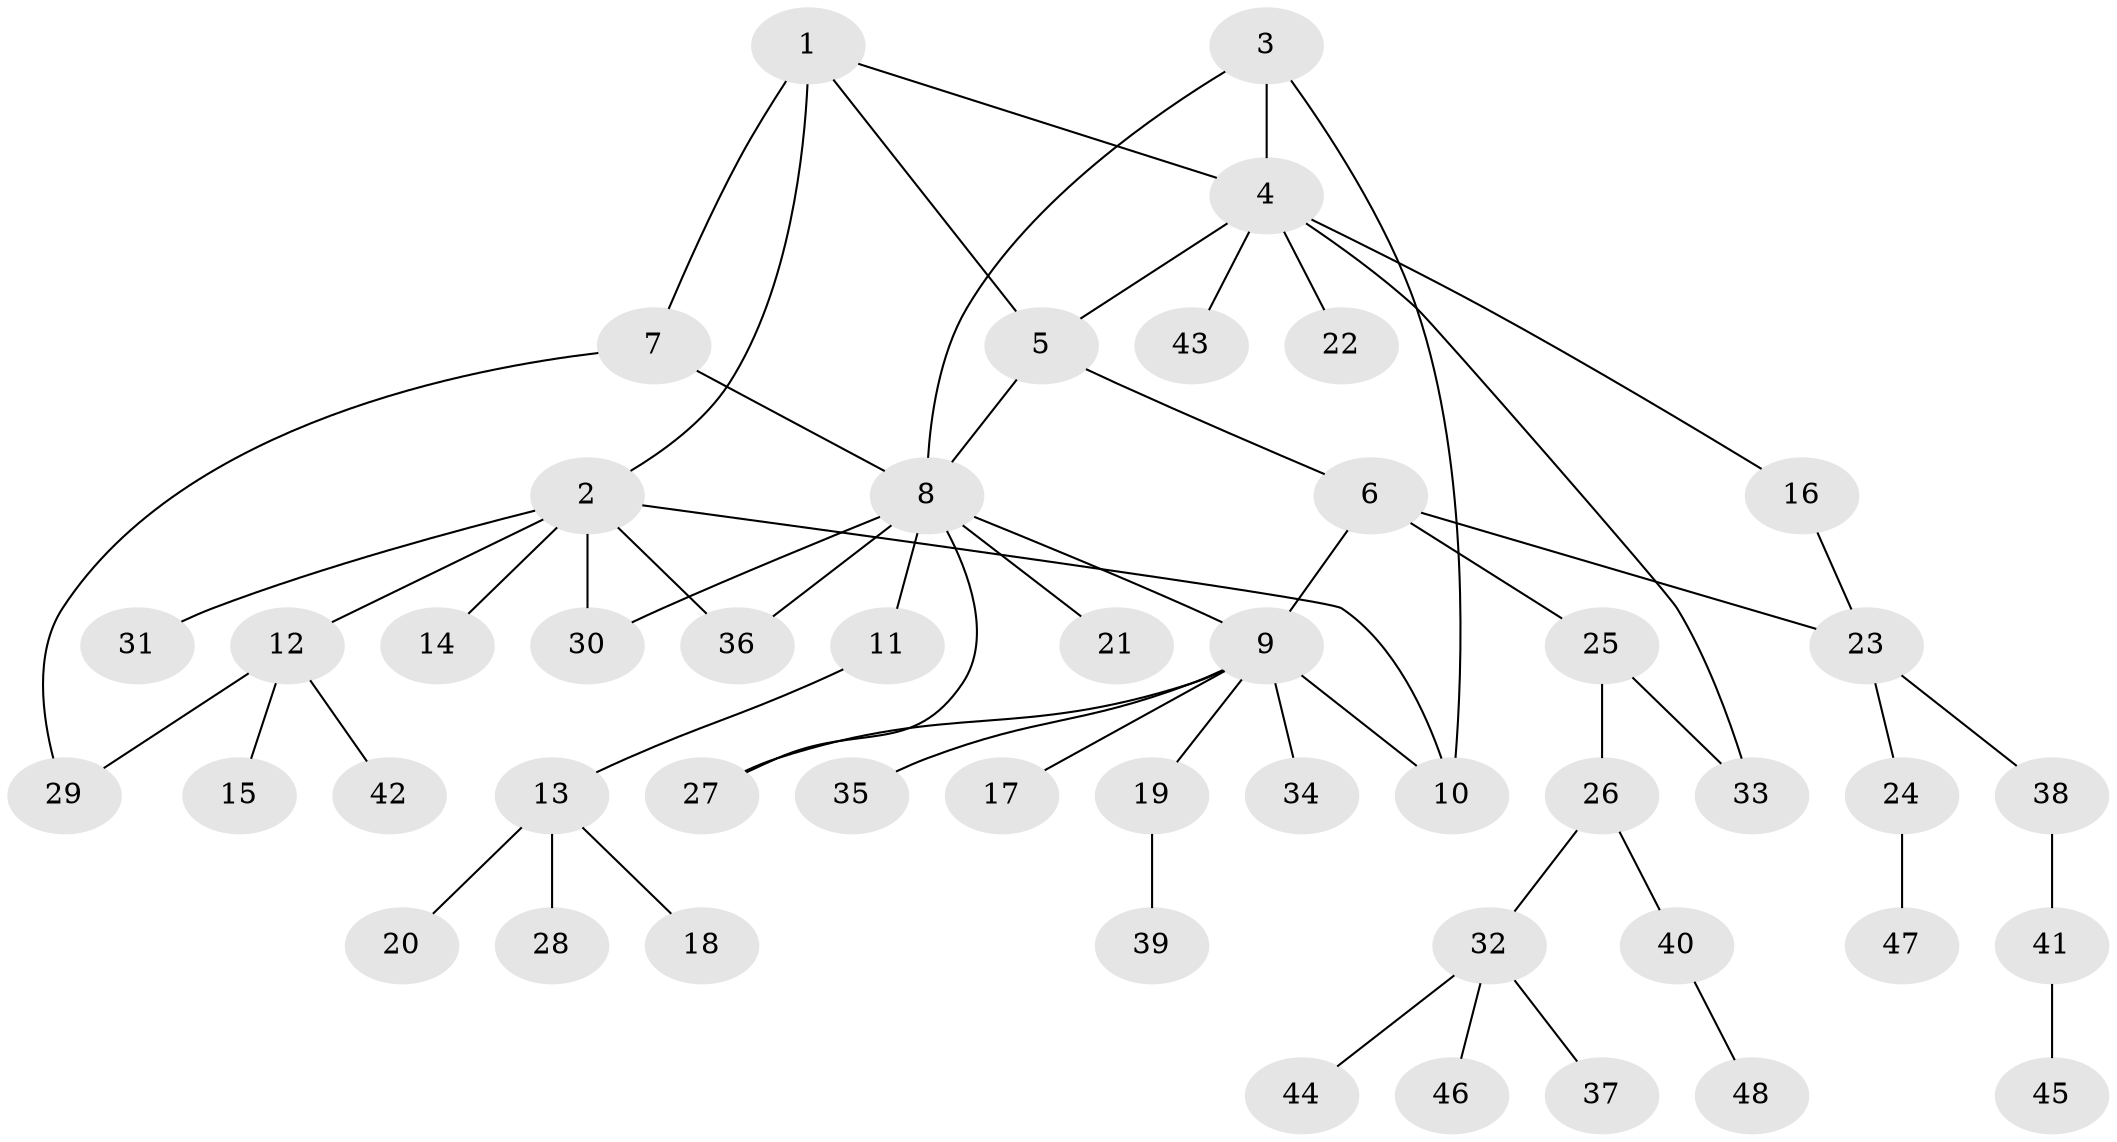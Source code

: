 // coarse degree distribution, {2: 0.07142857142857142, 1: 0.7142857142857143, 5: 0.07142857142857142, 4: 0.07142857142857142, 7: 0.07142857142857142}
// Generated by graph-tools (version 1.1) at 2025/58/03/04/25 21:58:43]
// undirected, 48 vertices, 59 edges
graph export_dot {
graph [start="1"]
  node [color=gray90,style=filled];
  1;
  2;
  3;
  4;
  5;
  6;
  7;
  8;
  9;
  10;
  11;
  12;
  13;
  14;
  15;
  16;
  17;
  18;
  19;
  20;
  21;
  22;
  23;
  24;
  25;
  26;
  27;
  28;
  29;
  30;
  31;
  32;
  33;
  34;
  35;
  36;
  37;
  38;
  39;
  40;
  41;
  42;
  43;
  44;
  45;
  46;
  47;
  48;
  1 -- 2;
  1 -- 4;
  1 -- 5;
  1 -- 7;
  2 -- 10;
  2 -- 12;
  2 -- 14;
  2 -- 30;
  2 -- 31;
  2 -- 36;
  3 -- 4;
  3 -- 8;
  3 -- 10;
  4 -- 5;
  4 -- 16;
  4 -- 22;
  4 -- 33;
  4 -- 43;
  5 -- 6;
  5 -- 8;
  6 -- 9;
  6 -- 23;
  6 -- 25;
  7 -- 8;
  7 -- 29;
  8 -- 9;
  8 -- 11;
  8 -- 21;
  8 -- 27;
  8 -- 30;
  8 -- 36;
  9 -- 10;
  9 -- 17;
  9 -- 19;
  9 -- 27;
  9 -- 34;
  9 -- 35;
  11 -- 13;
  12 -- 15;
  12 -- 29;
  12 -- 42;
  13 -- 18;
  13 -- 20;
  13 -- 28;
  16 -- 23;
  19 -- 39;
  23 -- 24;
  23 -- 38;
  24 -- 47;
  25 -- 26;
  25 -- 33;
  26 -- 32;
  26 -- 40;
  32 -- 37;
  32 -- 44;
  32 -- 46;
  38 -- 41;
  40 -- 48;
  41 -- 45;
}
